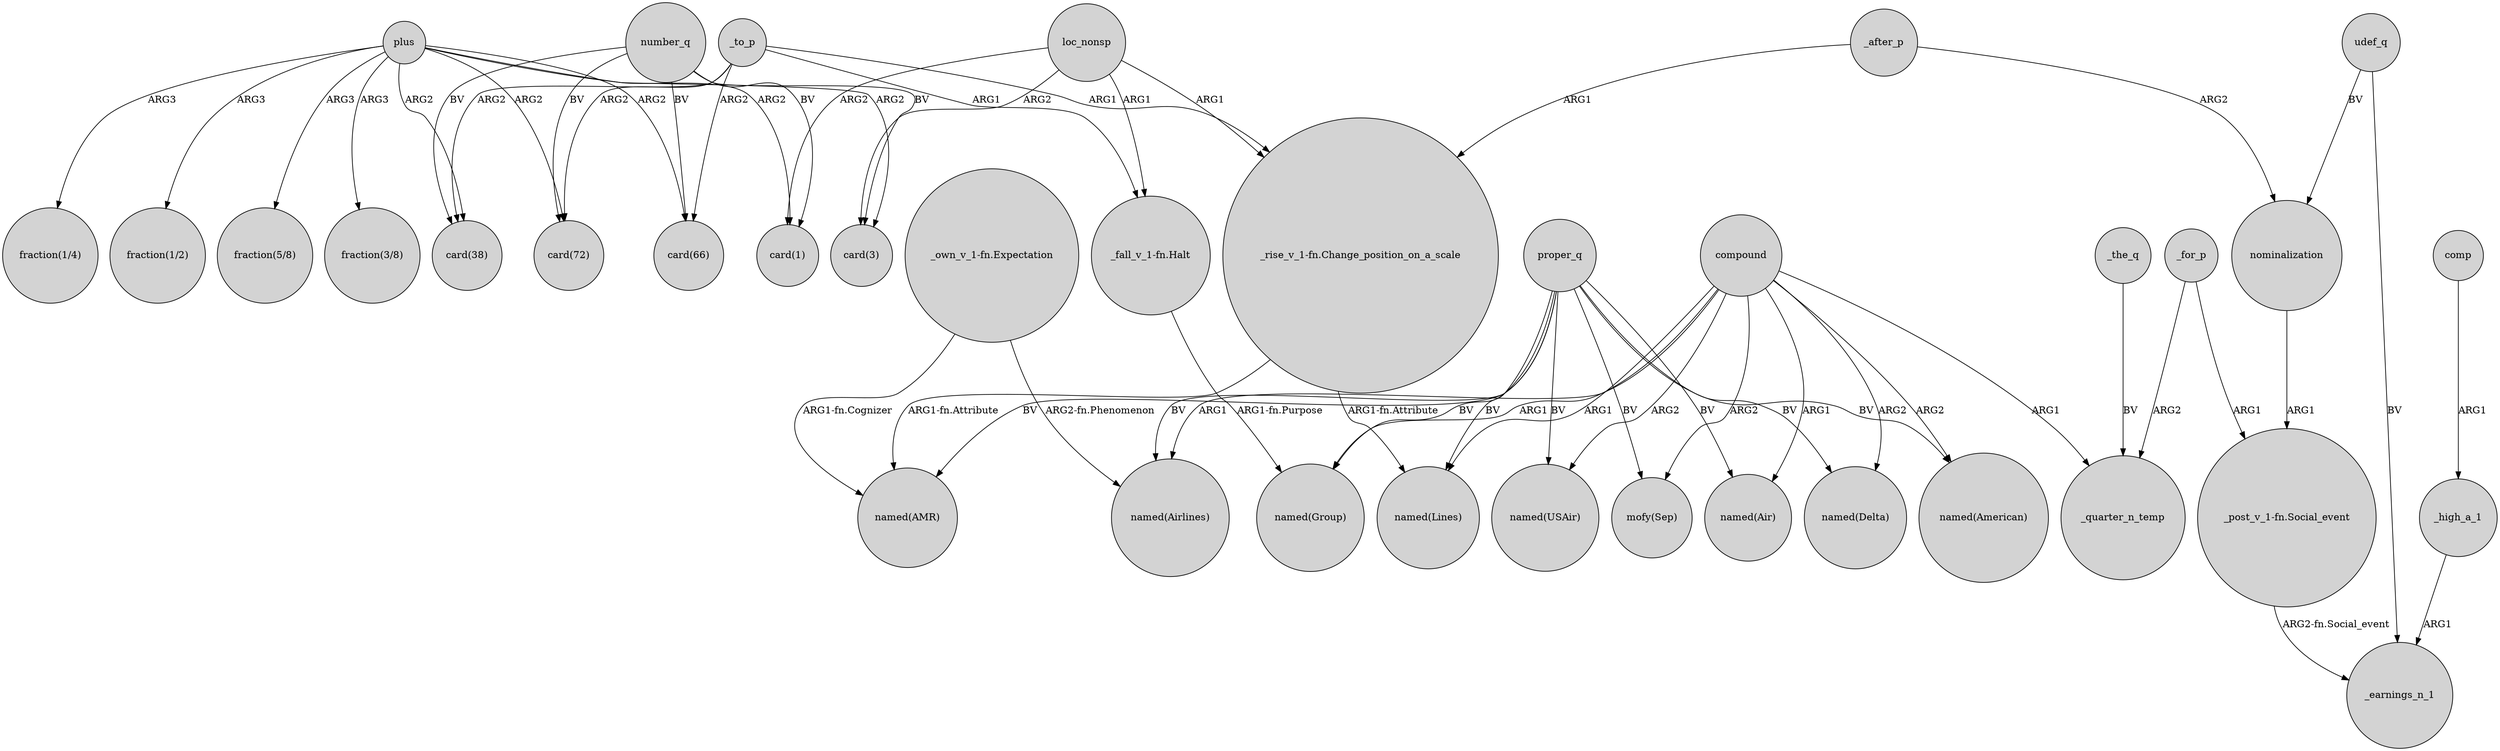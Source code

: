 digraph {
	node [shape=circle style=filled]
	plus -> "card(38)" [label=ARG2]
	compound -> "named(Airlines)" [label=ARG1]
	"_rise_v_1-fn.Change_position_on_a_scale" -> "named(AMR)" [label="ARG1-fn.Attribute"]
	compound -> "named(Air)" [label=ARG1]
	compound -> "named(Lines)" [label=ARG1]
	number_q -> "card(1)" [label=BV]
	compound -> "named(USAir)" [label=ARG2]
	"_fall_v_1-fn.Halt" -> "named(Group)" [label="ARG1-fn.Purpose"]
	compound -> _quarter_n_temp [label=ARG1]
	compound -> "named(Group)" [label=ARG1]
	number_q -> "card(66)" [label=BV]
	_to_p -> "_rise_v_1-fn.Change_position_on_a_scale" [label=ARG1]
	plus -> "fraction(5/8)" [label=ARG3]
	_the_q -> _quarter_n_temp [label=BV]
	loc_nonsp -> "_rise_v_1-fn.Change_position_on_a_scale" [label=ARG1]
	"_rise_v_1-fn.Change_position_on_a_scale" -> "named(Lines)" [label="ARG1-fn.Attribute"]
	udef_q -> nominalization [label=BV]
	proper_q -> "named(Air)" [label=BV]
	_high_a_1 -> _earnings_n_1 [label=ARG1]
	plus -> "card(72)" [label=ARG2]
	loc_nonsp -> "card(1)" [label=ARG2]
	_to_p -> "card(72)" [label=ARG2]
	proper_q -> "named(Airlines)" [label=BV]
	proper_q -> "named(Group)" [label=BV]
	plus -> "card(1)" [label=ARG2]
	proper_q -> "named(Lines)" [label=BV]
	proper_q -> "named(Delta)" [label=BV]
	_to_p -> "card(66)" [label=ARG2]
	plus -> "card(66)" [label=ARG2]
	loc_nonsp -> "_fall_v_1-fn.Halt" [label=ARG1]
	compound -> "mofy(Sep)" [label=ARG2]
	loc_nonsp -> "card(3)" [label=ARG2]
	_after_p -> nominalization [label=ARG2]
	_for_p -> _quarter_n_temp [label=ARG2]
	udef_q -> _earnings_n_1 [label=BV]
	"_own_v_1-fn.Expectation" -> "named(AMR)" [label="ARG1-fn.Cognizer"]
	comp -> _high_a_1 [label=ARG1]
	number_q -> "card(38)" [label=BV]
	"_own_v_1-fn.Expectation" -> "named(Airlines)" [label="ARG2-fn.Phenomenon"]
	compound -> "named(Delta)" [label=ARG2]
	plus -> "card(3)" [label=ARG2]
	plus -> "fraction(3/8)" [label=ARG3]
	_for_p -> "_post_v_1-fn.Social_event" [label=ARG1]
	number_q -> "card(72)" [label=BV]
	proper_q -> "mofy(Sep)" [label=BV]
	proper_q -> "named(AMR)" [label=BV]
	plus -> "fraction(1/4)" [label=ARG3]
	compound -> "named(American)" [label=ARG2]
	proper_q -> "named(USAir)" [label=BV]
	_to_p -> "card(38)" [label=ARG2]
	"_post_v_1-fn.Social_event" -> _earnings_n_1 [label="ARG2-fn.Social_event"]
	proper_q -> "named(American)" [label=BV]
	_after_p -> "_rise_v_1-fn.Change_position_on_a_scale" [label=ARG1]
	number_q -> "card(3)" [label=BV]
	nominalization -> "_post_v_1-fn.Social_event" [label=ARG1]
	_to_p -> "_fall_v_1-fn.Halt" [label=ARG1]
	plus -> "fraction(1/2)" [label=ARG3]
}
